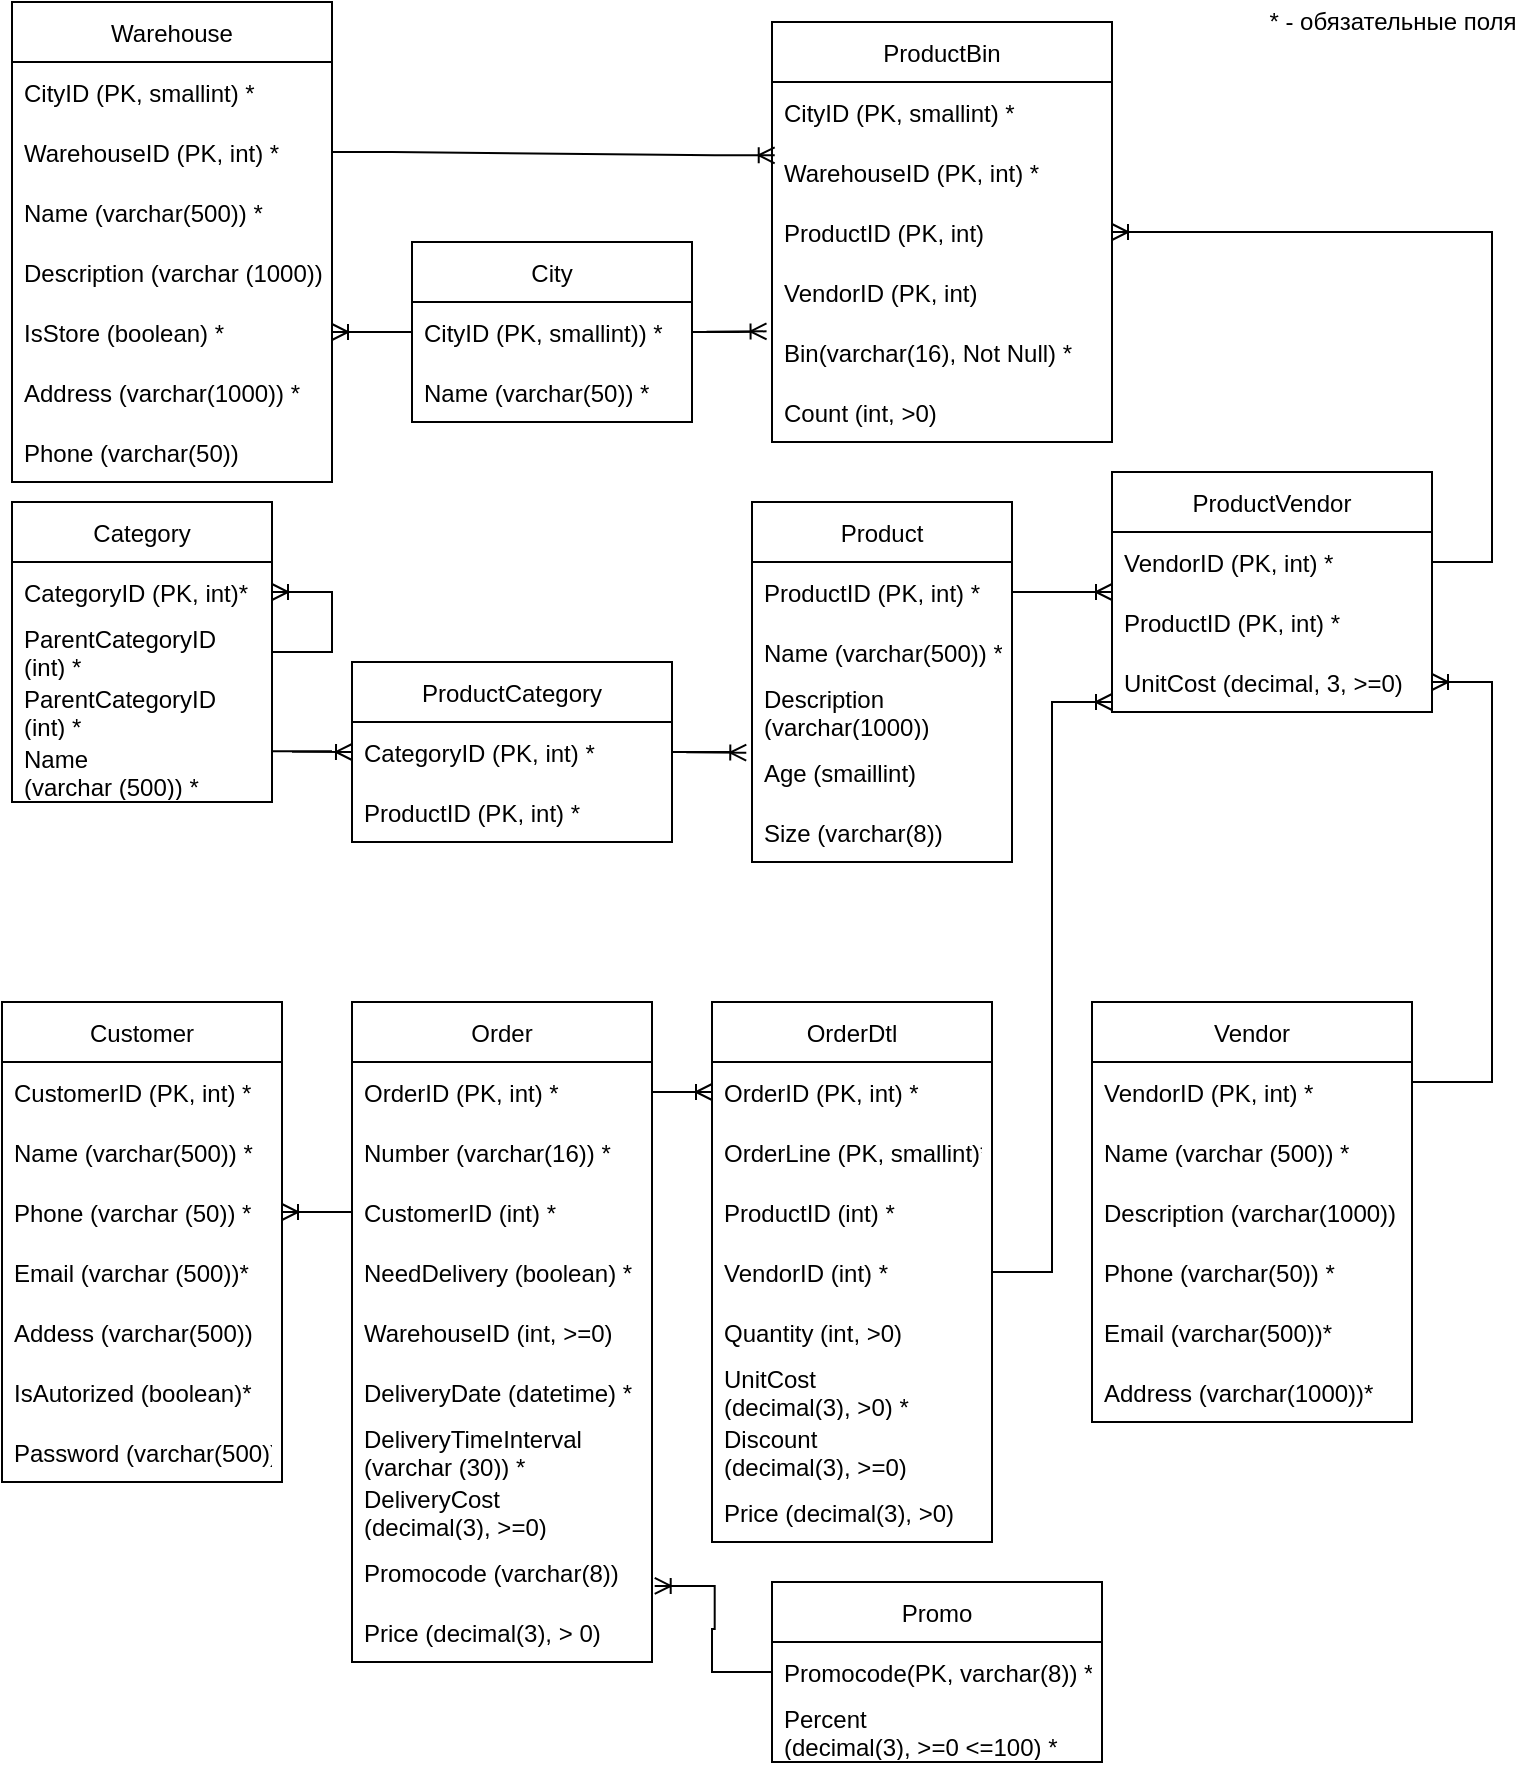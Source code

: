 <mxfile version="19.0.2" type="device" pages="5"><diagram id="zD5h01yBq8zB6gmUEmWG" name="Database Diagram"><mxGraphModel dx="742" dy="438" grid="1" gridSize="10" guides="1" tooltips="1" connect="1" arrows="1" fold="1" page="1" pageScale="1" pageWidth="827" pageHeight="1169" math="0" shadow="0"><root><mxCell id="0"/><mxCell id="1" parent="0"/><mxCell id="oDtH0C66B-PwGog6sPxJ-1" value="Customer" style="swimlane;fontStyle=0;childLayout=stackLayout;horizontal=1;startSize=30;horizontalStack=0;resizeParent=1;resizeParentMax=0;resizeLast=0;collapsible=1;marginBottom=0;" parent="1" vertex="1"><mxGeometry x="15" y="520" width="140" height="240" as="geometry"/></mxCell><mxCell id="oDtH0C66B-PwGog6sPxJ-2" value="CustomerID (PK, int) *" style="text;strokeColor=none;fillColor=none;align=left;verticalAlign=middle;spacingLeft=4;spacingRight=4;overflow=hidden;points=[[0,0.5],[1,0.5]];portConstraint=eastwest;rotatable=0;" parent="oDtH0C66B-PwGog6sPxJ-1" vertex="1"><mxGeometry y="30" width="140" height="30" as="geometry"/></mxCell><mxCell id="oDtH0C66B-PwGog6sPxJ-3" value="Name (varchar(500)) *" style="text;strokeColor=none;fillColor=none;align=left;verticalAlign=middle;spacingLeft=4;spacingRight=4;overflow=hidden;points=[[0,0.5],[1,0.5]];portConstraint=eastwest;rotatable=0;" parent="oDtH0C66B-PwGog6sPxJ-1" vertex="1"><mxGeometry y="60" width="140" height="30" as="geometry"/></mxCell><mxCell id="oDtH0C66B-PwGog6sPxJ-4" value="Phone (varchar (50)) *" style="text;strokeColor=none;fillColor=none;align=left;verticalAlign=middle;spacingLeft=4;spacingRight=4;overflow=hidden;points=[[0,0.5],[1,0.5]];portConstraint=eastwest;rotatable=0;" parent="oDtH0C66B-PwGog6sPxJ-1" vertex="1"><mxGeometry y="90" width="140" height="30" as="geometry"/></mxCell><mxCell id="oDtH0C66B-PwGog6sPxJ-47" value="Email (varchar (500))*" style="text;strokeColor=none;fillColor=none;align=left;verticalAlign=middle;spacingLeft=4;spacingRight=4;overflow=hidden;points=[[0,0.5],[1,0.5]];portConstraint=eastwest;rotatable=0;" parent="oDtH0C66B-PwGog6sPxJ-1" vertex="1"><mxGeometry y="120" width="140" height="30" as="geometry"/></mxCell><mxCell id="oDtH0C66B-PwGog6sPxJ-49" value="Addess (varchar(500))" style="text;strokeColor=none;fillColor=none;align=left;verticalAlign=middle;spacingLeft=4;spacingRight=4;overflow=hidden;points=[[0,0.5],[1,0.5]];portConstraint=eastwest;rotatable=0;" parent="oDtH0C66B-PwGog6sPxJ-1" vertex="1"><mxGeometry y="150" width="140" height="30" as="geometry"/></mxCell><mxCell id="oDtH0C66B-PwGog6sPxJ-102" value="IsAutorized (boolean)*" style="text;strokeColor=none;fillColor=none;align=left;verticalAlign=middle;spacingLeft=4;spacingRight=4;overflow=hidden;points=[[0,0.5],[1,0.5]];portConstraint=eastwest;rotatable=0;" parent="oDtH0C66B-PwGog6sPxJ-1" vertex="1"><mxGeometry y="180" width="140" height="30" as="geometry"/></mxCell><mxCell id="oDtH0C66B-PwGog6sPxJ-104" value="Password (varchar(500))" style="text;strokeColor=none;fillColor=none;align=left;verticalAlign=middle;spacingLeft=4;spacingRight=4;overflow=hidden;points=[[0,0.5],[1,0.5]];portConstraint=eastwest;rotatable=0;" parent="oDtH0C66B-PwGog6sPxJ-1" vertex="1"><mxGeometry y="210" width="140" height="30" as="geometry"/></mxCell><mxCell id="oDtH0C66B-PwGog6sPxJ-5" value="Vendor" style="swimlane;fontStyle=0;childLayout=stackLayout;horizontal=1;startSize=30;horizontalStack=0;resizeParent=1;resizeParentMax=0;resizeLast=0;collapsible=1;marginBottom=0;" parent="1" vertex="1"><mxGeometry x="560" y="520" width="160" height="210" as="geometry"/></mxCell><mxCell id="oDtH0C66B-PwGog6sPxJ-6" value="VendorID (PK, int) *" style="text;strokeColor=none;fillColor=none;align=left;verticalAlign=middle;spacingLeft=4;spacingRight=4;overflow=hidden;points=[[0,0.5],[1,0.5]];portConstraint=eastwest;rotatable=0;" parent="oDtH0C66B-PwGog6sPxJ-5" vertex="1"><mxGeometry y="30" width="160" height="30" as="geometry"/></mxCell><mxCell id="oDtH0C66B-PwGog6sPxJ-36" value="Name (varchar (500)) *" style="text;strokeColor=none;fillColor=none;align=left;verticalAlign=middle;spacingLeft=4;spacingRight=4;overflow=hidden;points=[[0,0.5],[1,0.5]];portConstraint=eastwest;rotatable=0;" parent="oDtH0C66B-PwGog6sPxJ-5" vertex="1"><mxGeometry y="60" width="160" height="30" as="geometry"/></mxCell><mxCell id="oDtH0C66B-PwGog6sPxJ-7" value="Description (varchar(1000))" style="text;strokeColor=none;fillColor=none;align=left;verticalAlign=middle;spacingLeft=4;spacingRight=4;overflow=hidden;points=[[0,0.5],[1,0.5]];portConstraint=eastwest;rotatable=0;" parent="oDtH0C66B-PwGog6sPxJ-5" vertex="1"><mxGeometry y="90" width="160" height="30" as="geometry"/></mxCell><mxCell id="oDtH0C66B-PwGog6sPxJ-8" value="Phone (varchar(50)) *" style="text;strokeColor=none;fillColor=none;align=left;verticalAlign=middle;spacingLeft=4;spacingRight=4;overflow=hidden;points=[[0,0.5],[1,0.5]];portConstraint=eastwest;rotatable=0;" parent="oDtH0C66B-PwGog6sPxJ-5" vertex="1"><mxGeometry y="120" width="160" height="30" as="geometry"/></mxCell><mxCell id="oDtH0C66B-PwGog6sPxJ-39" value="Email (varchar(500))*" style="text;strokeColor=none;fillColor=none;align=left;verticalAlign=middle;spacingLeft=4;spacingRight=4;overflow=hidden;points=[[0,0.5],[1,0.5]];portConstraint=eastwest;rotatable=0;" parent="oDtH0C66B-PwGog6sPxJ-5" vertex="1"><mxGeometry y="150" width="160" height="30" as="geometry"/></mxCell><mxCell id="oDtH0C66B-PwGog6sPxJ-46" value="Address (varchar(1000))*" style="text;strokeColor=none;fillColor=none;align=left;verticalAlign=middle;spacingLeft=4;spacingRight=4;overflow=hidden;points=[[0,0.5],[1,0.5]];portConstraint=eastwest;rotatable=0;" parent="oDtH0C66B-PwGog6sPxJ-5" vertex="1"><mxGeometry y="180" width="160" height="30" as="geometry"/></mxCell><mxCell id="oDtH0C66B-PwGog6sPxJ-9" value="Product" style="swimlane;fontStyle=0;childLayout=stackLayout;horizontal=1;startSize=30;horizontalStack=0;resizeParent=1;resizeParentMax=0;resizeLast=0;collapsible=1;marginBottom=0;" parent="1" vertex="1"><mxGeometry x="390" y="270" width="130" height="180" as="geometry"/></mxCell><mxCell id="oDtH0C66B-PwGog6sPxJ-10" value="ProductID (PK, int) *" style="text;strokeColor=none;fillColor=none;align=left;verticalAlign=middle;spacingLeft=4;spacingRight=4;overflow=hidden;points=[[0,0.5],[1,0.5]];portConstraint=eastwest;rotatable=0;" parent="oDtH0C66B-PwGog6sPxJ-9" vertex="1"><mxGeometry y="30" width="130" height="30" as="geometry"/></mxCell><mxCell id="oDtH0C66B-PwGog6sPxJ-11" value="Name (varchar(500)) *" style="text;strokeColor=none;fillColor=none;align=left;verticalAlign=middle;spacingLeft=4;spacingRight=4;overflow=hidden;points=[[0,0.5],[1,0.5]];portConstraint=eastwest;rotatable=0;" parent="oDtH0C66B-PwGog6sPxJ-9" vertex="1"><mxGeometry y="60" width="130" height="30" as="geometry"/></mxCell><mxCell id="oDtH0C66B-PwGog6sPxJ-99" value="Description &#10;(varchar(1000))" style="text;strokeColor=none;fillColor=none;align=left;verticalAlign=middle;spacingLeft=4;spacingRight=4;overflow=hidden;points=[[0,0.5],[1,0.5]];portConstraint=eastwest;rotatable=0;" parent="oDtH0C66B-PwGog6sPxJ-9" vertex="1"><mxGeometry y="90" width="130" height="30" as="geometry"/></mxCell><mxCell id="OFJpk8IldTl7pD1A4rLE-1" value="Age (smaillint)" style="text;strokeColor=none;fillColor=none;align=left;verticalAlign=middle;spacingLeft=4;spacingRight=4;overflow=hidden;points=[[0,0.5],[1,0.5]];portConstraint=eastwest;rotatable=0;" parent="oDtH0C66B-PwGog6sPxJ-9" vertex="1"><mxGeometry y="120" width="130" height="30" as="geometry"/></mxCell><mxCell id="OFJpk8IldTl7pD1A4rLE-2" value="Size (varchar(8))" style="text;strokeColor=none;fillColor=none;align=left;verticalAlign=middle;spacingLeft=4;spacingRight=4;overflow=hidden;points=[[0,0.5],[1,0.5]];portConstraint=eastwest;rotatable=0;" parent="oDtH0C66B-PwGog6sPxJ-9" vertex="1"><mxGeometry y="150" width="130" height="30" as="geometry"/></mxCell><mxCell id="oDtH0C66B-PwGog6sPxJ-17" value="Warehouse" style="swimlane;fontStyle=0;childLayout=stackLayout;horizontal=1;startSize=30;horizontalStack=0;resizeParent=1;resizeParentMax=0;resizeLast=0;collapsible=1;marginBottom=0;" parent="1" vertex="1"><mxGeometry x="20" y="20" width="160" height="240" as="geometry"/></mxCell><mxCell id="oDtH0C66B-PwGog6sPxJ-27" value="CityID (PK, smallint) *" style="text;strokeColor=none;fillColor=none;align=left;verticalAlign=middle;spacingLeft=4;spacingRight=4;overflow=hidden;points=[[0,0.5],[1,0.5]];portConstraint=eastwest;rotatable=0;" parent="oDtH0C66B-PwGog6sPxJ-17" vertex="1"><mxGeometry y="30" width="160" height="30" as="geometry"/></mxCell><mxCell id="oDtH0C66B-PwGog6sPxJ-18" value="WarehouseID (PK, int) *" style="text;strokeColor=none;fillColor=none;align=left;verticalAlign=middle;spacingLeft=4;spacingRight=4;overflow=hidden;points=[[0,0.5],[1,0.5]];portConstraint=eastwest;rotatable=0;" parent="oDtH0C66B-PwGog6sPxJ-17" vertex="1"><mxGeometry y="60" width="160" height="30" as="geometry"/></mxCell><mxCell id="oDtH0C66B-PwGog6sPxJ-20" value="Name (varchar(500)) *" style="text;strokeColor=none;fillColor=none;align=left;verticalAlign=middle;spacingLeft=4;spacingRight=4;overflow=hidden;points=[[0,0.5],[1,0.5]];portConstraint=eastwest;rotatable=0;" parent="oDtH0C66B-PwGog6sPxJ-17" vertex="1"><mxGeometry y="90" width="160" height="30" as="geometry"/></mxCell><mxCell id="oDtH0C66B-PwGog6sPxJ-19" value="Description (varchar (1000))" style="text;strokeColor=none;fillColor=none;align=left;verticalAlign=middle;spacingLeft=4;spacingRight=4;overflow=hidden;points=[[0,0.5],[1,0.5]];portConstraint=eastwest;rotatable=0;" parent="oDtH0C66B-PwGog6sPxJ-17" vertex="1"><mxGeometry y="120" width="160" height="30" as="geometry"/></mxCell><mxCell id="oDtH0C66B-PwGog6sPxJ-26" value="IsStore (boolean) *" style="text;strokeColor=none;fillColor=none;align=left;verticalAlign=middle;spacingLeft=4;spacingRight=4;overflow=hidden;points=[[0,0.5],[1,0.5]];portConstraint=eastwest;rotatable=0;" parent="oDtH0C66B-PwGog6sPxJ-17" vertex="1"><mxGeometry y="150" width="160" height="30" as="geometry"/></mxCell><mxCell id="oDtH0C66B-PwGog6sPxJ-38" value="Address (varchar(1000)) *" style="text;strokeColor=none;fillColor=none;align=left;verticalAlign=middle;spacingLeft=4;spacingRight=4;overflow=hidden;points=[[0,0.5],[1,0.5]];portConstraint=eastwest;rotatable=0;" parent="oDtH0C66B-PwGog6sPxJ-17" vertex="1"><mxGeometry y="180" width="160" height="30" as="geometry"/></mxCell><mxCell id="wMT093c3tUA0JYjfqlPa-17" value="Phone (varchar(50))" style="text;strokeColor=none;fillColor=none;align=left;verticalAlign=middle;spacingLeft=4;spacingRight=4;overflow=hidden;points=[[0,0.5],[1,0.5]];portConstraint=eastwest;rotatable=0;" parent="oDtH0C66B-PwGog6sPxJ-17" vertex="1"><mxGeometry y="210" width="160" height="30" as="geometry"/></mxCell><mxCell id="oDtH0C66B-PwGog6sPxJ-28" value="ProductBin" style="swimlane;fontStyle=0;childLayout=stackLayout;horizontal=1;startSize=30;horizontalStack=0;resizeParent=1;resizeParentMax=0;resizeLast=0;collapsible=1;marginBottom=0;" parent="1" vertex="1"><mxGeometry x="400" y="30" width="170" height="210" as="geometry"/></mxCell><mxCell id="oDtH0C66B-PwGog6sPxJ-31" value="CityID (PK, smallint) *" style="text;strokeColor=none;fillColor=none;align=left;verticalAlign=middle;spacingLeft=4;spacingRight=4;overflow=hidden;points=[[0,0.5],[1,0.5]];portConstraint=eastwest;rotatable=0;" parent="oDtH0C66B-PwGog6sPxJ-28" vertex="1"><mxGeometry y="30" width="170" height="30" as="geometry"/></mxCell><mxCell id="oDtH0C66B-PwGog6sPxJ-29" value="WarehouseID (PK, int) *" style="text;strokeColor=none;fillColor=none;align=left;verticalAlign=middle;spacingLeft=4;spacingRight=4;overflow=hidden;points=[[0,0.5],[1,0.5]];portConstraint=eastwest;rotatable=0;" parent="oDtH0C66B-PwGog6sPxJ-28" vertex="1"><mxGeometry y="60" width="170" height="30" as="geometry"/></mxCell><mxCell id="oDtH0C66B-PwGog6sPxJ-115" value="ProductID (PK, int)" style="text;strokeColor=none;fillColor=none;align=left;verticalAlign=middle;spacingLeft=4;spacingRight=4;overflow=hidden;points=[[0,0.5],[1,0.5]];portConstraint=eastwest;rotatable=0;" parent="oDtH0C66B-PwGog6sPxJ-28" vertex="1"><mxGeometry y="90" width="170" height="30" as="geometry"/></mxCell><mxCell id="rDFWnqqUgLSk3TsB4mMr-1" value="VendorID (PK, int)" style="text;strokeColor=none;fillColor=none;align=left;verticalAlign=middle;spacingLeft=4;spacingRight=4;overflow=hidden;points=[[0,0.5],[1,0.5]];portConstraint=eastwest;rotatable=0;" parent="oDtH0C66B-PwGog6sPxJ-28" vertex="1"><mxGeometry y="120" width="170" height="30" as="geometry"/></mxCell><mxCell id="oDtH0C66B-PwGog6sPxJ-30" value="Bin(varchar(16), Not Null) *" style="text;strokeColor=none;fillColor=none;align=left;verticalAlign=middle;spacingLeft=4;spacingRight=4;overflow=hidden;points=[[0,0.5],[1,0.5]];portConstraint=eastwest;rotatable=0;" parent="oDtH0C66B-PwGog6sPxJ-28" vertex="1"><mxGeometry y="150" width="170" height="30" as="geometry"/></mxCell><mxCell id="oDtH0C66B-PwGog6sPxJ-32" value="Count (int, &gt;0)" style="text;strokeColor=none;fillColor=none;align=left;verticalAlign=middle;spacingLeft=4;spacingRight=4;overflow=hidden;points=[[0,0.5],[1,0.5]];portConstraint=eastwest;rotatable=0;" parent="oDtH0C66B-PwGog6sPxJ-28" vertex="1"><mxGeometry y="180" width="170" height="30" as="geometry"/></mxCell><mxCell id="oDtH0C66B-PwGog6sPxJ-40" value="Order" style="swimlane;fontStyle=0;childLayout=stackLayout;horizontal=1;startSize=30;horizontalStack=0;resizeParent=1;resizeParentMax=0;resizeLast=0;collapsible=1;marginBottom=0;" parent="1" vertex="1"><mxGeometry x="190" y="520" width="150" height="330" as="geometry"/></mxCell><mxCell id="oDtH0C66B-PwGog6sPxJ-41" value="OrderID (PK, int) *" style="text;strokeColor=none;fillColor=none;align=left;verticalAlign=middle;spacingLeft=4;spacingRight=4;overflow=hidden;points=[[0,0.5],[1,0.5]];portConstraint=eastwest;rotatable=0;" parent="oDtH0C66B-PwGog6sPxJ-40" vertex="1"><mxGeometry y="30" width="150" height="30" as="geometry"/></mxCell><mxCell id="fTPRsgHuSMfWV8hQALlt-1" value="Number (varchar(16)) *" style="text;strokeColor=none;fillColor=none;align=left;verticalAlign=middle;spacingLeft=4;spacingRight=4;overflow=hidden;points=[[0,0.5],[1,0.5]];portConstraint=eastwest;rotatable=0;" parent="oDtH0C66B-PwGog6sPxJ-40" vertex="1"><mxGeometry y="60" width="150" height="30" as="geometry"/></mxCell><mxCell id="oDtH0C66B-PwGog6sPxJ-61" value="CustomerID (int) *" style="text;strokeColor=none;fillColor=none;align=left;verticalAlign=middle;spacingLeft=4;spacingRight=4;overflow=hidden;points=[[0,0.5],[1,0.5]];portConstraint=eastwest;rotatable=0;" parent="oDtH0C66B-PwGog6sPxJ-40" vertex="1"><mxGeometry y="90" width="150" height="30" as="geometry"/></mxCell><mxCell id="oDtH0C66B-PwGog6sPxJ-52" value="NeedDelivery (boolean) *" style="text;strokeColor=none;fillColor=none;align=left;verticalAlign=middle;spacingLeft=4;spacingRight=4;overflow=hidden;points=[[0,0.5],[1,0.5]];portConstraint=eastwest;rotatable=0;" parent="oDtH0C66B-PwGog6sPxJ-40" vertex="1"><mxGeometry y="120" width="150" height="30" as="geometry"/></mxCell><mxCell id="oDtH0C66B-PwGog6sPxJ-62" value="WarehouseID (int, &gt;=0) " style="text;strokeColor=none;fillColor=none;align=left;verticalAlign=middle;spacingLeft=4;spacingRight=4;overflow=hidden;points=[[0,0.5],[1,0.5]];portConstraint=eastwest;rotatable=0;" parent="oDtH0C66B-PwGog6sPxJ-40" vertex="1"><mxGeometry y="150" width="150" height="30" as="geometry"/></mxCell><mxCell id="oDtH0C66B-PwGog6sPxJ-120" value="DeliveryDate (datetime) *" style="text;strokeColor=none;fillColor=none;align=left;verticalAlign=middle;spacingLeft=4;spacingRight=4;overflow=hidden;points=[[0,0.5],[1,0.5]];portConstraint=eastwest;rotatable=0;" parent="oDtH0C66B-PwGog6sPxJ-40" vertex="1"><mxGeometry y="180" width="150" height="30" as="geometry"/></mxCell><mxCell id="oDtH0C66B-PwGog6sPxJ-121" value="DeliveryTimeInterval&#10;(varchar (30)) *" style="text;strokeColor=none;fillColor=none;align=left;verticalAlign=middle;spacingLeft=4;spacingRight=4;overflow=hidden;points=[[0,0.5],[1,0.5]];portConstraint=eastwest;rotatable=0;" parent="oDtH0C66B-PwGog6sPxJ-40" vertex="1"><mxGeometry y="210" width="150" height="30" as="geometry"/></mxCell><mxCell id="oDtH0C66B-PwGog6sPxJ-79" value="DeliveryCost &#10;(decimal(3), &gt;=0)" style="text;strokeColor=none;fillColor=none;align=left;verticalAlign=middle;spacingLeft=4;spacingRight=4;overflow=hidden;points=[[0,0.5],[1,0.5]];portConstraint=eastwest;rotatable=0;" parent="oDtH0C66B-PwGog6sPxJ-40" vertex="1"><mxGeometry y="240" width="150" height="30" as="geometry"/></mxCell><mxCell id="oDtH0C66B-PwGog6sPxJ-122" value="Promocode (varchar(8))" style="text;strokeColor=none;fillColor=none;align=left;verticalAlign=middle;spacingLeft=4;spacingRight=4;overflow=hidden;points=[[0,0.5],[1,0.5]];portConstraint=eastwest;rotatable=0;" parent="oDtH0C66B-PwGog6sPxJ-40" vertex="1"><mxGeometry y="270" width="150" height="30" as="geometry"/></mxCell><mxCell id="oDtH0C66B-PwGog6sPxJ-44" value="Price (decimal(3), &gt; 0)" style="text;strokeColor=none;fillColor=none;align=left;verticalAlign=middle;spacingLeft=4;spacingRight=4;overflow=hidden;points=[[0,0.5],[1,0.5]];portConstraint=eastwest;rotatable=0;" parent="oDtH0C66B-PwGog6sPxJ-40" vertex="1"><mxGeometry y="300" width="150" height="30" as="geometry"/></mxCell><mxCell id="oDtH0C66B-PwGog6sPxJ-53" value="OrderDtl" style="swimlane;fontStyle=0;childLayout=stackLayout;horizontal=1;startSize=30;horizontalStack=0;resizeParent=1;resizeParentMax=0;resizeLast=0;collapsible=1;marginBottom=0;" parent="1" vertex="1"><mxGeometry x="370" y="520" width="140" height="270" as="geometry"/></mxCell><mxCell id="oDtH0C66B-PwGog6sPxJ-54" value="OrderID (PK, int) *" style="text;strokeColor=none;fillColor=none;align=left;verticalAlign=middle;spacingLeft=4;spacingRight=4;overflow=hidden;points=[[0,0.5],[1,0.5]];portConstraint=eastwest;rotatable=0;" parent="oDtH0C66B-PwGog6sPxJ-53" vertex="1"><mxGeometry y="30" width="140" height="30" as="geometry"/></mxCell><mxCell id="wMT093c3tUA0JYjfqlPa-18" value="OrderLine (PK, smallint)*" style="text;strokeColor=none;fillColor=none;align=left;verticalAlign=middle;spacingLeft=4;spacingRight=4;overflow=hidden;points=[[0,0.5],[1,0.5]];portConstraint=eastwest;rotatable=0;" parent="oDtH0C66B-PwGog6sPxJ-53" vertex="1"><mxGeometry y="60" width="140" height="30" as="geometry"/></mxCell><mxCell id="oDtH0C66B-PwGog6sPxJ-55" value="ProductID (int) * " style="text;strokeColor=none;fillColor=none;align=left;verticalAlign=middle;spacingLeft=4;spacingRight=4;overflow=hidden;points=[[0,0.5],[1,0.5]];portConstraint=eastwest;rotatable=0;" parent="oDtH0C66B-PwGog6sPxJ-53" vertex="1"><mxGeometry y="90" width="140" height="30" as="geometry"/></mxCell><mxCell id="oDtH0C66B-PwGog6sPxJ-114" value="VendorID (int) *" style="text;strokeColor=none;fillColor=none;align=left;verticalAlign=middle;spacingLeft=4;spacingRight=4;overflow=hidden;points=[[0,0.5],[1,0.5]];portConstraint=eastwest;rotatable=0;" parent="oDtH0C66B-PwGog6sPxJ-53" vertex="1"><mxGeometry y="120" width="140" height="30" as="geometry"/></mxCell><mxCell id="oDtH0C66B-PwGog6sPxJ-56" value="Quantity (int, &gt;0)" style="text;strokeColor=none;fillColor=none;align=left;verticalAlign=middle;spacingLeft=4;spacingRight=4;overflow=hidden;points=[[0,0.5],[1,0.5]];portConstraint=eastwest;rotatable=0;" parent="oDtH0C66B-PwGog6sPxJ-53" vertex="1"><mxGeometry y="150" width="140" height="30" as="geometry"/></mxCell><mxCell id="oDtH0C66B-PwGog6sPxJ-57" value="UnitCost &#10;(decimal(3), &gt;0) *" style="text;strokeColor=none;fillColor=none;align=left;verticalAlign=middle;spacingLeft=4;spacingRight=4;overflow=hidden;points=[[0,0.5],[1,0.5]];portConstraint=eastwest;rotatable=0;" parent="oDtH0C66B-PwGog6sPxJ-53" vertex="1"><mxGeometry y="180" width="140" height="30" as="geometry"/></mxCell><mxCell id="oDtH0C66B-PwGog6sPxJ-58" value="Discount &#10;(decimal(3), &gt;=0)" style="text;strokeColor=none;fillColor=none;align=left;verticalAlign=middle;spacingLeft=4;spacingRight=4;overflow=hidden;points=[[0,0.5],[1,0.5]];portConstraint=eastwest;rotatable=0;" parent="oDtH0C66B-PwGog6sPxJ-53" vertex="1"><mxGeometry y="210" width="140" height="30" as="geometry"/></mxCell><mxCell id="oDtH0C66B-PwGog6sPxJ-78" value="Price (decimal(3), &gt;0)" style="text;strokeColor=none;fillColor=none;align=left;verticalAlign=middle;spacingLeft=4;spacingRight=4;overflow=hidden;points=[[0,0.5],[1,0.5]];portConstraint=eastwest;rotatable=0;" parent="oDtH0C66B-PwGog6sPxJ-53" vertex="1"><mxGeometry y="240" width="140" height="30" as="geometry"/></mxCell><mxCell id="oDtH0C66B-PwGog6sPxJ-63" value="Category" style="swimlane;fontStyle=0;childLayout=stackLayout;horizontal=1;startSize=30;horizontalStack=0;resizeParent=1;resizeParentMax=0;resizeLast=0;collapsible=1;marginBottom=0;" parent="1" vertex="1"><mxGeometry x="20" y="270" width="130" height="150" as="geometry"/></mxCell><mxCell id="oDtH0C66B-PwGog6sPxJ-64" value="CategoryID (PK, int)*" style="text;strokeColor=none;fillColor=none;align=left;verticalAlign=middle;spacingLeft=4;spacingRight=4;overflow=hidden;points=[[0,0.5],[1,0.5]];portConstraint=eastwest;rotatable=0;" parent="oDtH0C66B-PwGog6sPxJ-63" vertex="1"><mxGeometry y="30" width="130" height="30" as="geometry"/></mxCell><mxCell id="jJq292fnNghf2NPrQBVg-9" value="ParentCategoryID&#10;(int) *" style="text;strokeColor=none;fillColor=none;align=left;verticalAlign=middle;spacingLeft=4;spacingRight=4;overflow=hidden;points=[[0,0.5],[1,0.5]];portConstraint=eastwest;rotatable=0;" vertex="1" parent="oDtH0C66B-PwGog6sPxJ-63"><mxGeometry y="60" width="130" height="30" as="geometry"/></mxCell><mxCell id="oDtH0C66B-PwGog6sPxJ-71" value="ParentCategoryID&#10;(int) *" style="text;strokeColor=none;fillColor=none;align=left;verticalAlign=middle;spacingLeft=4;spacingRight=4;overflow=hidden;points=[[0,0.5],[1,0.5]];portConstraint=eastwest;rotatable=0;" parent="oDtH0C66B-PwGog6sPxJ-63" vertex="1"><mxGeometry y="90" width="130" height="30" as="geometry"/></mxCell><mxCell id="oDtH0C66B-PwGog6sPxJ-65" value="Name &#10;(varchar (500)) *" style="text;strokeColor=none;fillColor=none;align=left;verticalAlign=middle;spacingLeft=4;spacingRight=4;overflow=hidden;points=[[0,0.5],[1,0.5]];portConstraint=eastwest;rotatable=0;" parent="oDtH0C66B-PwGog6sPxJ-63" vertex="1"><mxGeometry y="120" width="130" height="30" as="geometry"/></mxCell><mxCell id="jJq292fnNghf2NPrQBVg-20" value="" style="edgeStyle=entityRelationEdgeStyle;fontSize=12;html=1;endArrow=ERoneToMany;rounded=0;entryX=1;entryY=0.5;entryDx=0;entryDy=0;" edge="1" parent="oDtH0C66B-PwGog6sPxJ-63" source="jJq292fnNghf2NPrQBVg-9" target="oDtH0C66B-PwGog6sPxJ-64"><mxGeometry width="100" height="100" relative="1" as="geometry"><mxPoint x="70" y="20" as="sourcePoint"/><mxPoint x="170" y="-80" as="targetPoint"/></mxGeometry></mxCell><mxCell id="oDtH0C66B-PwGog6sPxJ-72" value="ProductCategory" style="swimlane;fontStyle=0;childLayout=stackLayout;horizontal=1;startSize=30;horizontalStack=0;resizeParent=1;resizeParentMax=0;resizeLast=0;collapsible=1;marginBottom=0;" parent="1" vertex="1"><mxGeometry x="190" y="350" width="160" height="90" as="geometry"/></mxCell><mxCell id="oDtH0C66B-PwGog6sPxJ-73" value="CategoryID (PK, int) *" style="text;strokeColor=none;fillColor=none;align=left;verticalAlign=middle;spacingLeft=4;spacingRight=4;overflow=hidden;points=[[0,0.5],[1,0.5]];portConstraint=eastwest;rotatable=0;" parent="oDtH0C66B-PwGog6sPxJ-72" vertex="1"><mxGeometry y="30" width="160" height="30" as="geometry"/></mxCell><mxCell id="oDtH0C66B-PwGog6sPxJ-74" value="ProductID (PK, int) *" style="text;strokeColor=none;fillColor=none;align=left;verticalAlign=middle;spacingLeft=4;spacingRight=4;overflow=hidden;points=[[0,0.5],[1,0.5]];portConstraint=eastwest;rotatable=0;" parent="oDtH0C66B-PwGog6sPxJ-72" vertex="1"><mxGeometry y="60" width="160" height="30" as="geometry"/></mxCell><mxCell id="oDtH0C66B-PwGog6sPxJ-105" value="ProductVendor" style="swimlane;fontStyle=0;childLayout=stackLayout;horizontal=1;startSize=30;horizontalStack=0;resizeParent=1;resizeParentMax=0;resizeLast=0;collapsible=1;marginBottom=0;" parent="1" vertex="1"><mxGeometry x="570" y="255" width="160" height="120" as="geometry"/></mxCell><mxCell id="oDtH0C66B-PwGog6sPxJ-106" value="VendorID (PK, int) *" style="text;strokeColor=none;fillColor=none;align=left;verticalAlign=middle;spacingLeft=4;spacingRight=4;overflow=hidden;points=[[0,0.5],[1,0.5]];portConstraint=eastwest;rotatable=0;" parent="oDtH0C66B-PwGog6sPxJ-105" vertex="1"><mxGeometry y="30" width="160" height="30" as="geometry"/></mxCell><mxCell id="oDtH0C66B-PwGog6sPxJ-107" value="ProductID (PK, int) *" style="text;strokeColor=none;fillColor=none;align=left;verticalAlign=middle;spacingLeft=4;spacingRight=4;overflow=hidden;points=[[0,0.5],[1,0.5]];portConstraint=eastwest;rotatable=0;" parent="oDtH0C66B-PwGog6sPxJ-105" vertex="1"><mxGeometry y="60" width="160" height="30" as="geometry"/></mxCell><mxCell id="oDtH0C66B-PwGog6sPxJ-108" value="UnitCost (decimal, 3, &gt;=0)" style="text;strokeColor=none;fillColor=none;align=left;verticalAlign=middle;spacingLeft=4;spacingRight=4;overflow=hidden;points=[[0,0.5],[1,0.5]];portConstraint=eastwest;rotatable=0;" parent="oDtH0C66B-PwGog6sPxJ-105" vertex="1"><mxGeometry y="90" width="160" height="30" as="geometry"/></mxCell><mxCell id="wMT093c3tUA0JYjfqlPa-3" value="City" style="swimlane;fontStyle=0;childLayout=stackLayout;horizontal=1;startSize=30;horizontalStack=0;resizeParent=1;resizeParentMax=0;resizeLast=0;collapsible=1;marginBottom=0;" parent="1" vertex="1"><mxGeometry x="220" y="140" width="140" height="90" as="geometry"/></mxCell><mxCell id="wMT093c3tUA0JYjfqlPa-11" value="CityID (PK, smallint)) *" style="text;strokeColor=none;fillColor=none;align=left;verticalAlign=middle;spacingLeft=4;spacingRight=4;overflow=hidden;points=[[0,0.5],[1,0.5]];portConstraint=eastwest;rotatable=0;" parent="wMT093c3tUA0JYjfqlPa-3" vertex="1"><mxGeometry y="30" width="140" height="30" as="geometry"/></mxCell><mxCell id="wMT093c3tUA0JYjfqlPa-6" value="Name (varchar(50)) *" style="text;strokeColor=none;fillColor=none;align=left;verticalAlign=middle;spacingLeft=4;spacingRight=4;overflow=hidden;points=[[0,0.5],[1,0.5]];portConstraint=eastwest;rotatable=0;" parent="wMT093c3tUA0JYjfqlPa-3" vertex="1"><mxGeometry y="60" width="140" height="30" as="geometry"/></mxCell><mxCell id="567cPxH4TCCQFYKA-HsK-1" value="* - обязательные поля" style="text;html=1;align=center;verticalAlign=middle;resizable=0;points=[];autosize=1;strokeColor=none;fillColor=none;" parent="1" vertex="1"><mxGeometry x="640" y="20" width="140" height="20" as="geometry"/></mxCell><mxCell id="6-Q9LJO-YBe_5ySyPdLJ-1" value="Promo" style="swimlane;fontStyle=0;childLayout=stackLayout;horizontal=1;startSize=30;horizontalStack=0;resizeParent=1;resizeParentMax=0;resizeLast=0;collapsible=1;marginBottom=0;" parent="1" vertex="1"><mxGeometry x="400" y="810" width="165" height="90" as="geometry"/></mxCell><mxCell id="6-Q9LJO-YBe_5ySyPdLJ-2" value="Promocode(PK, varchar(8)) *" style="text;strokeColor=none;fillColor=none;align=left;verticalAlign=middle;spacingLeft=4;spacingRight=4;overflow=hidden;points=[[0,0.5],[1,0.5]];portConstraint=eastwest;rotatable=0;" parent="6-Q9LJO-YBe_5ySyPdLJ-1" vertex="1"><mxGeometry y="30" width="165" height="30" as="geometry"/></mxCell><mxCell id="6-Q9LJO-YBe_5ySyPdLJ-8" value="Percent&#10;(decimal(3), &gt;=0 &lt;=100) *" style="text;strokeColor=none;fillColor=none;align=left;verticalAlign=middle;spacingLeft=4;spacingRight=4;overflow=hidden;points=[[0,0.5],[1,0.5]];portConstraint=eastwest;rotatable=0;" parent="6-Q9LJO-YBe_5ySyPdLJ-1" vertex="1"><mxGeometry y="60" width="165" height="30" as="geometry"/></mxCell><mxCell id="jJq292fnNghf2NPrQBVg-15" value="" style="edgeStyle=entityRelationEdgeStyle;fontSize=12;html=1;endArrow=ERoneToMany;rounded=0;exitX=1;exitY=0.156;exitDx=0;exitDy=0;exitPerimeter=0;entryX=0;entryY=0.5;entryDx=0;entryDy=0;" edge="1" parent="1" source="oDtH0C66B-PwGog6sPxJ-65" target="oDtH0C66B-PwGog6sPxJ-73"><mxGeometry width="100" height="100" relative="1" as="geometry"><mxPoint x="160" y="393" as="sourcePoint"/><mxPoint x="190" y="290" as="targetPoint"/></mxGeometry></mxCell><mxCell id="jJq292fnNghf2NPrQBVg-17" value="" style="edgeStyle=entityRelationEdgeStyle;fontSize=12;html=1;endArrow=ERoneToMany;rounded=0;exitX=0;exitY=0.5;exitDx=0;exitDy=0;entryX=1;entryY=0.5;entryDx=0;entryDy=0;" edge="1" parent="1" source="wMT093c3tUA0JYjfqlPa-11" target="oDtH0C66B-PwGog6sPxJ-26"><mxGeometry width="100" height="100" relative="1" as="geometry"><mxPoint x="90" y="190" as="sourcePoint"/><mxPoint x="190" y="90" as="targetPoint"/></mxGeometry></mxCell><mxCell id="jJq292fnNghf2NPrQBVg-19" value="" style="edgeStyle=entityRelationEdgeStyle;fontSize=12;html=1;endArrow=ERoneToMany;rounded=0;exitX=1;exitY=0.5;exitDx=0;exitDy=0;entryX=-0.022;entryY=0.178;entryDx=0;entryDy=0;entryPerimeter=0;" edge="1" parent="1" source="oDtH0C66B-PwGog6sPxJ-73" target="OFJpk8IldTl7pD1A4rLE-1"><mxGeometry width="100" height="100" relative="1" as="geometry"><mxPoint x="90" y="290" as="sourcePoint"/><mxPoint x="190" y="190" as="targetPoint"/></mxGeometry></mxCell><mxCell id="jJq292fnNghf2NPrQBVg-21" value="" style="edgeStyle=entityRelationEdgeStyle;fontSize=12;html=1;endArrow=ERoneToMany;rounded=0;exitX=1;exitY=0.5;exitDx=0;exitDy=0;" edge="1" parent="1" source="oDtH0C66B-PwGog6sPxJ-10"><mxGeometry width="100" height="100" relative="1" as="geometry"><mxPoint x="400" y="390" as="sourcePoint"/><mxPoint x="570" y="315" as="targetPoint"/></mxGeometry></mxCell><mxCell id="jJq292fnNghf2NPrQBVg-22" value="" style="edgeStyle=entityRelationEdgeStyle;fontSize=12;html=1;endArrow=ERoneToMany;rounded=0;entryX=1;entryY=0.5;entryDx=0;entryDy=0;" edge="1" parent="1" target="oDtH0C66B-PwGog6sPxJ-115"><mxGeometry width="100" height="100" relative="1" as="geometry"><mxPoint x="730" y="300" as="sourcePoint"/><mxPoint x="500" y="290" as="targetPoint"/></mxGeometry></mxCell><mxCell id="jJq292fnNghf2NPrQBVg-25" value="" style="edgeStyle=entityRelationEdgeStyle;fontSize=12;html=1;endArrow=ERoneToMany;rounded=0;exitX=1;exitY=0.5;exitDx=0;exitDy=0;entryX=-0.016;entryY=0.156;entryDx=0;entryDy=0;entryPerimeter=0;" edge="1" parent="1" source="wMT093c3tUA0JYjfqlPa-11" target="oDtH0C66B-PwGog6sPxJ-30"><mxGeometry width="100" height="100" relative="1" as="geometry"><mxPoint x="370" y="190" as="sourcePoint"/><mxPoint x="500" y="90" as="targetPoint"/></mxGeometry></mxCell><mxCell id="jJq292fnNghf2NPrQBVg-26" value="" style="edgeStyle=entityRelationEdgeStyle;fontSize=12;html=1;endArrow=ERoneToMany;rounded=0;exitX=1;exitY=0.5;exitDx=0;exitDy=0;entryX=0.008;entryY=0.222;entryDx=0;entryDy=0;entryPerimeter=0;" edge="1" parent="1" source="oDtH0C66B-PwGog6sPxJ-18" target="oDtH0C66B-PwGog6sPxJ-29"><mxGeometry width="100" height="100" relative="1" as="geometry"><mxPoint x="400" y="190" as="sourcePoint"/><mxPoint x="500" y="90" as="targetPoint"/></mxGeometry></mxCell><mxCell id="jJq292fnNghf2NPrQBVg-27" value="" style="edgeStyle=entityRelationEdgeStyle;fontSize=12;html=1;endArrow=ERoneToMany;rounded=0;" edge="1" parent="1" target="oDtH0C66B-PwGog6sPxJ-108"><mxGeometry width="100" height="100" relative="1" as="geometry"><mxPoint x="720" y="560" as="sourcePoint"/><mxPoint x="540" y="390" as="targetPoint"/></mxGeometry></mxCell><mxCell id="jJq292fnNghf2NPrQBVg-28" value="" style="edgeStyle=entityRelationEdgeStyle;fontSize=12;html=1;endArrow=ERoneToMany;rounded=0;exitX=1;exitY=0.5;exitDx=0;exitDy=0;" edge="1" parent="1" source="oDtH0C66B-PwGog6sPxJ-114"><mxGeometry width="100" height="100" relative="1" as="geometry"><mxPoint x="440" y="490" as="sourcePoint"/><mxPoint x="570" y="370" as="targetPoint"/></mxGeometry></mxCell><mxCell id="jJq292fnNghf2NPrQBVg-29" value="" style="edgeStyle=entityRelationEdgeStyle;fontSize=12;html=1;endArrow=ERoneToMany;rounded=0;exitX=1;exitY=0.5;exitDx=0;exitDy=0;" edge="1" parent="1" source="oDtH0C66B-PwGog6sPxJ-41"><mxGeometry width="100" height="100" relative="1" as="geometry"><mxPoint x="440" y="680" as="sourcePoint"/><mxPoint x="370" y="565" as="targetPoint"/></mxGeometry></mxCell><mxCell id="jJq292fnNghf2NPrQBVg-30" value="" style="edgeStyle=entityRelationEdgeStyle;fontSize=12;html=1;endArrow=ERoneToMany;rounded=0;exitX=0;exitY=0.5;exitDx=0;exitDy=0;entryX=1.009;entryY=0.733;entryDx=0;entryDy=0;entryPerimeter=0;" edge="1" parent="1" source="6-Q9LJO-YBe_5ySyPdLJ-2" target="oDtH0C66B-PwGog6sPxJ-122"><mxGeometry width="100" height="100" relative="1" as="geometry"><mxPoint x="440" y="780" as="sourcePoint"/><mxPoint x="540" y="680" as="targetPoint"/></mxGeometry></mxCell><mxCell id="jJq292fnNghf2NPrQBVg-32" value="" style="edgeStyle=entityRelationEdgeStyle;fontSize=12;html=1;endArrow=ERoneToMany;rounded=0;exitX=0;exitY=0.5;exitDx=0;exitDy=0;entryX=1;entryY=0.5;entryDx=0;entryDy=0;" edge="1" parent="1" source="oDtH0C66B-PwGog6sPxJ-61" target="oDtH0C66B-PwGog6sPxJ-4"><mxGeometry width="100" height="100" relative="1" as="geometry"><mxPoint x="230" y="680" as="sourcePoint"/><mxPoint x="330" y="580" as="targetPoint"/></mxGeometry></mxCell></root></mxGraphModel></diagram><diagram id="Bcgxaw2nt9DV1MX6J5qW" name="Анализ запросов"><mxGraphModel dx="742" dy="438" grid="1" gridSize="10" guides="1" tooltips="1" connect="1" arrows="1" fold="1" page="1" pageScale="1" pageWidth="827" pageHeight="1169" math="0" shadow="0"><root><mxCell id="0"/><mxCell id="1" parent="0"/><mxCell id="cAi48Dz6BWIuxTXelRtw-1" value="&lt;h1&gt;Основные запросы&lt;/h1&gt;&lt;p&gt;&lt;span style=&quot;background-color: initial;&quot;&gt;найти товар по фильтрам категория, возраст, размер&amp;nbsp;&lt;br&gt;&lt;/span&gt;&lt;span style=&quot;background-color: initial;&quot;&gt;select p.ProductID, p.ProductName from Product as p inner join ProductCategory as pc on p.ProductID = pc.ProductID and pc.CаtegoryID = @ categoryID where p.Age = @age and p.Size = @size&amp;nbsp;&lt;/span&gt;&lt;/p&gt;&lt;p&gt;&lt;span style=&quot;background-color: initial;&quot;&gt;найти наличие товара в магазине или на складе с учетом города доставки и поставщика&lt;br&gt;&lt;/span&gt;&lt;span style=&quot;background-color: initial;&quot;&gt;select p.Name as Product, v.Name as Vendor, pb.Count from&amp;nbsp;&lt;br&gt;&lt;/span&gt;&lt;span style=&quot;background-color: initial;&quot;&gt;( ProductBin&lt;/span&gt;&lt;span style=&quot;background-color: initial;&quot;&gt;&amp;nbsp;as pb inner join Product as p&lt;br&gt;&lt;/span&gt;&lt;span style=&quot;background-color: initial;&quot;&gt;on pb.City = @cityID and pb.ProductID = p.ProductID and&amp;nbsp; pb.VendorID = @vendorID and&amp;nbsp; p.Name = @productname)&lt;br&gt;&lt;/span&gt;&lt;span style=&quot;background-color: initial;&quot;&gt;inner join&amp;nbsp;&lt;/span&gt;&lt;span style=&quot;background-color: initial;&quot;&gt;Vendor as v on v.VendorID = pb.VendorID&lt;/span&gt;&lt;/p&gt;&lt;p&gt;&lt;span style=&quot;background-color: initial;&quot;&gt;найти адреса магазинов в городе по имени&amp;nbsp;&lt;br&gt;&lt;/span&gt;select w.Name, w.Address from Warehouse as w where w.CityID = @city and w.Name = @warehousename&lt;/p&gt;&lt;p&gt;&lt;span style=&quot;background-color: initial;&quot;&gt;найти адреса магазинов в конкретном городе в которых есть продукт&amp;nbsp;&lt;br&gt;&lt;/span&gt;&lt;span style=&quot;background-color: initial;&quot;&gt;select w.Name as store , w.Address from ((Product as p inner join ProductBin as pb&lt;br&gt;&lt;/span&gt;&lt;span style=&quot;background-color: initial;&quot;&gt;on p.Name = @name and pb.CityID = @cityID and pb.ProductID = p.ProductID) inner join&amp;nbsp;Warehouse as w on&amp;nbsp;&lt;br&gt;&lt;/span&gt;&lt;span style=&quot;background-color: initial;&quot;&gt;pb.CityID = w.CityID and&amp;nbsp; pb.WarehouseID = pb.CityID) where w.IsStore = 1&amp;nbsp;&lt;/span&gt;&lt;/p&gt;&lt;p&gt;&lt;span style=&quot;background-color: initial;&quot;&gt;найти ячейки c товаром на складе&lt;br&gt;&lt;/span&gt;select pb.Bin from ProductBin as pb where pb.CityId = @cityID and pb.WarehouseID = @warehouseID and pb.ProductID = p.ProductID&amp;nbsp;&lt;span style=&quot;background-color: initial;&quot;&gt;&amp;nbsp;&lt;/span&gt;&lt;/p&gt;&lt;p&gt;найти поставщика товара&amp;nbsp;&lt;br&gt;select v.Name from Vendor as v inner join ProductVendor as pv on pv.ProductID = @productID and&amp;nbsp; v.VendorID = pv.VendorID&lt;/p&gt;&lt;p&gt;вывести список товаров по поставщику&lt;br&gt;select p.Name from Product as p inner join ProductVendor as pv on p.ProductID = pv.ProductID and pv.VendorID = @vendorID&lt;/p&gt;&lt;p&gt;вывести список товаров в магазине&lt;br&gt;select p.Name as Product, v.Name as Vendor , pv.UnitCost&amp;nbsp; from ((Product as p inner join ProductBin as pb on pb.City = @cityID and pb.WarehouseID = @warehouseID and pb.ProductID = p.ProductID) inner join ProductVendor as pv on p.ProductID = pv.ProductID)&lt;br&gt;inner join Vendor as v on pv.VendorID = p.VendorID&lt;/p&gt;&lt;p&gt;&lt;span style=&quot;background-color: initial;&quot;&gt;вывести отчет остатков на складах товаров конкретного поставщика&lt;br&gt;&lt;/span&gt;select p.Name as Product, c.CityName, w.Name as Warehouse, w.IsStore, pb.Bin, pb.Count from&lt;br&gt;&amp;nbsp;((Product as p inner join ProductBin as pb on pb.ProductID = p.ProductID and pb.VendorID = @vendorID )&amp;nbsp; &lt;br&gt;inner join Warehouse as w on w.CityID = pb.CityID and w.WarehouseID = pb.WarehouseID)&lt;br&gt;inner join City as c on c.CityID = w.CityID&lt;/p&gt;&lt;p&gt;&lt;span style=&quot;background-color: initial;&quot;&gt;вывести отчет по наличию товаров в контретном магазине&lt;br&gt;&lt;/span&gt;&lt;span style=&quot;background-color: initial;&quot;&gt;select p.Name as Product, c.CityName, w.Name as Warehouse, w.IsStore, pb.Bin, pb.Count from&lt;br&gt;&lt;/span&gt;&lt;span style=&quot;background-color: initial;&quot;&gt;((Product as p inner join ProductBin as pb on pb.ProductID = p.ProductID and pb.CityID = @cityID and pb.WarehouseID = @WarehouseID ) &lt;/span&gt;&lt;span style=&quot;background-color: initial;&quot;&gt;inner join Warehouse as w on w.CityID = pb.CityID and w.WarehouseID = pb.WarehouseID)&lt;br&gt;&lt;/span&gt;&lt;span style=&quot;background-color: initial;&quot;&gt;inner join City as c on c.CityID = w.CityID&lt;/span&gt;&lt;/p&gt;&lt;div&gt;&lt;span style=&quot;background-color: initial;&quot;&gt;вывести делали заказа&lt;br&gt;&lt;/span&gt;Select o.Number , od.Line, p.Name, v.Name as Vendor, od.UnitCost, od.Discount, od.Price&lt;br&gt;from ((Order as o inner join OrderDtl as od on o.OrderID = od.OrderDtl and o.OrderID = @orderID)&lt;/div&gt;&lt;div&gt;inner join Product as p on od.ProductID = p.ProductID)&lt;/div&gt;&lt;div&gt;inner join Vendor as v on v.VendorID = od.VendorID&lt;/div&gt;&lt;div&gt;&lt;span style=&quot;background-color: initial;&quot;&gt;&lt;br&gt;вывести список заказов покупателя&lt;br&gt;&lt;/span&gt;&lt;span style=&quot;background-color: initial;&quot;&gt;Select o.Number from Order as o where o.CustomerID = @customerID&lt;/span&gt;&lt;/div&gt;&lt;p&gt;&lt;span style=&quot;background-color: initial;&quot;&gt;&amp;nbsp;&lt;/span&gt;&lt;/p&gt;&lt;div&gt;&lt;br&gt;&lt;/div&gt;" style="text;html=1;strokeColor=none;fillColor=none;spacing=5;spacingTop=-20;whiteSpace=wrap;overflow=hidden;rounded=0;" parent="1" vertex="1"><mxGeometry x="20" y="60" width="750" height="1121" as="geometry"/></mxCell></root></mxGraphModel></diagram><diagram id="AyMeAgV8IT4c-XOkBfOn" name="Кардинальность используемых полей"><mxGraphModel dx="742" dy="438" grid="1" gridSize="10" guides="1" tooltips="1" connect="1" arrows="1" fold="1" page="1" pageScale="1" pageWidth="827" pageHeight="1169" math="0" shadow="0"><root><mxCell id="0"/><mxCell id="1" parent="0"/><mxCell id="goYXreL-gYQIZ9rrKFh3-1" value="&lt;h1&gt;Кардинальность необходимых полей&lt;/h1&gt;&lt;p&gt;&lt;span style=&quot;background-color: initial;&quot;&gt;City.CityID - высокая&lt;/span&gt;&lt;br&gt;&lt;/p&gt;&lt;p&gt;City.Name - высокая&lt;/p&gt;&lt;p&gt;&lt;br&gt;&lt;/p&gt;&lt;p&gt;Warehouse.CityID - нормальная&lt;/p&gt;&lt;p&gt;Warehouse.WarehouseID - высокая&lt;/p&gt;&lt;p&gt;Warehouse.IsStore - низкая&lt;/p&gt;&lt;p&gt;&lt;br&gt;&lt;/p&gt;&lt;p&gt;ProductBin.CityID - нормальная&lt;/p&gt;&lt;p&gt;ProductBin.WarehouseID - нормальная&lt;/p&gt;&lt;p&gt;ProductBin.ProductID - высокая&lt;/p&gt;&lt;p&gt;ProductBin.VendorID - нормальная&lt;/p&gt;&lt;p&gt;&lt;br&gt;&lt;/p&gt;&lt;p&gt;Category.CategoryID - высокая&lt;/p&gt;&lt;p&gt;Category.ParentCategoryID - низкая&lt;br&gt;&lt;/p&gt;&lt;p&gt;Category.Name - высокая&lt;/p&gt;&lt;p&gt;&lt;br&gt;&lt;/p&gt;&lt;p&gt;Product.ProductID - высокая&lt;/p&gt;&lt;p&gt;Product.Name - высокая&lt;/p&gt;&lt;p&gt;Product.CategoryID - низкая&lt;/p&gt;&lt;p&gt;Product.Age - низкая&lt;/p&gt;&lt;p&gt;Product.Size - низкая&lt;/p&gt;&lt;p&gt;&lt;br&gt;&lt;/p&gt;&lt;p&gt;ProductVendor.VendorID - нормальная&lt;/p&gt;&lt;p&gt;ProductVendor.ProductID - высокая&lt;/p&gt;&lt;p&gt;&lt;br&gt;&lt;/p&gt;&lt;p&gt;Vendor.VendorID - высокая&lt;/p&gt;&lt;p&gt;Vendor.Name - высокая&lt;/p&gt;&lt;p&gt;&lt;br&gt;&lt;/p&gt;&lt;p&gt;Customer.CustomerID - высокая&lt;/p&gt;&lt;p&gt;&lt;br&gt;&lt;/p&gt;&lt;p&gt;Order.OrderID - высокая&lt;/p&gt;&lt;p&gt;Order.CustomerID - нормальная&lt;/p&gt;&lt;p&gt;&lt;br&gt;&lt;/p&gt;&lt;p&gt;OrderDlt.OrderID - высокая&lt;/p&gt;&lt;p&gt;OrderDlt.VendorID - нормальная&lt;/p&gt;&lt;p&gt;OrderDlt.ProductID - нормальная&lt;/p&gt;&lt;div&gt;&lt;br&gt;Promo.Promocode - высокая&amp;nbsp;&lt;br&gt;&lt;/div&gt;&lt;div&gt;&lt;br&gt;&lt;/div&gt;" style="text;html=1;strokeColor=none;fillColor=none;spacing=5;spacingTop=-20;whiteSpace=wrap;overflow=hidden;rounded=0;" parent="1" vertex="1"><mxGeometry x="20" y="37" width="740" height="1080" as="geometry"/></mxCell></root></mxGraphModel></diagram><diagram id="-Rkf4zu3I-zSGNzsM-Pc" name="Индексы"><mxGraphModel dx="742" dy="438" grid="1" gridSize="10" guides="1" tooltips="1" connect="1" arrows="1" fold="1" page="1" pageScale="1" pageWidth="827" pageHeight="1169" math="0" shadow="0"><root><mxCell id="0"/><mxCell id="1" parent="0"/><mxCell id="a3D2JVepQlZQcSs4TnGN-1" value="&lt;h1&gt;&lt;span style=&quot;background-color: initial;&quot;&gt;Индексы&lt;/span&gt;&lt;br&gt;&lt;/h1&gt;&lt;p&gt;City&lt;/p&gt;&lt;p&gt;&lt;span style=&quot;background-color: initial;&quot;&gt;PK_City PRIMARY KEY UNIQUE CLUSTERED (CityID)&lt;/span&gt;&lt;br&gt;&lt;/p&gt;&lt;p&gt;Доп. индекса для поиску по Name как мне кажется не нужно, таблица большой не будет.&lt;/p&gt;&lt;p&gt;в РФ всего насчитывается 1112 городов.&lt;/p&gt;&lt;p&gt;&lt;br&gt;&lt;/p&gt;&lt;p&gt;&lt;span style=&quot;background-color: initial;&quot;&gt;Warehouse&lt;/span&gt;&lt;br&gt;&lt;/p&gt;&lt;p&gt;&lt;span style=&quot;background-color: initial;&quot;&gt;PK_Warehouse PRIMARY KEY UNIQUE CLUSTERED (CityID, WarehouseID)&lt;/span&gt;&lt;br&gt;&lt;/p&gt;&lt;p&gt;&lt;span style=&quot;background-color: initial;&quot;&gt;Из-за постоянного фильтра по городу использовала комбинированный ключ&lt;/span&gt;&lt;/p&gt;&lt;p&gt;FK_Warehouse_City FOREIGN KEY (CityID) REFERENCES City (CityID) ON DELETE CASCADE&lt;/p&gt;&lt;p&gt;Связь нужна для получения имени города магазина/склада&lt;/p&gt;&lt;p&gt;&lt;br&gt;&lt;/p&gt;&lt;p&gt;&lt;span style=&quot;background-color: initial;&quot;&gt;ProductBin&lt;/span&gt;&lt;br&gt;&lt;/p&gt;&lt;p&gt;&lt;span style=&quot;background-color: initial;&quot;&gt;PK_ProductBin PRIMARY KEY UNIQUE CLUSTERED (CityID, WarehouseID, ProductID, VendorID)&lt;/span&gt;&lt;br&gt;&lt;/p&gt;&lt;p&gt;FK_ProductBin_Warehouse FOREIGN KEY (CityID, WarehouseID) REFERENCES Warehouse (CityID, WarehouseID) ON DELETE CASCADE&lt;/p&gt;&lt;p&gt;Связь нужна для получения данных магазина/склада&lt;/p&gt;&lt;p&gt;FK_ProductBin_ProductVendor FOREIGN KEY (ProductID, VendorID) REFERENCES ProductVendor (ProductID, VendorID) ON DELETE CASCADE&lt;/p&gt;&lt;p&gt;Связь нужна для получения данных о товаре определенного поставщика&lt;/p&gt;&lt;p&gt;&lt;br&gt;&lt;/p&gt;&lt;p&gt;&lt;span style=&quot;background-color: initial;&quot;&gt;Product&lt;/span&gt;&lt;br&gt;&lt;/p&gt;&lt;p&gt;&lt;span style=&quot;background-color: initial;&quot;&gt;PK_Product PRIMARY KEY UNIQUE CLUSTERED (ProductID)&lt;/span&gt;&lt;br&gt;&lt;/p&gt;&lt;p&gt;&lt;br&gt;&lt;/p&gt;&lt;p&gt;&lt;span style=&quot;background-color: initial;&quot;&gt;Vendor&lt;/span&gt;&lt;br&gt;&lt;/p&gt;&lt;p&gt;&lt;span style=&quot;background-color: initial;&quot;&gt;PK_Product PRIMARY KEY UNIQUE CLUSTERED (VendorID)&lt;/span&gt;&lt;br&gt;&lt;/p&gt;&lt;p&gt;&lt;br&gt;&lt;/p&gt;&lt;p&gt;&lt;span style=&quot;background-color: initial;&quot;&gt;ProductVendor&lt;/span&gt;&lt;br&gt;&lt;/p&gt;&lt;p&gt;&lt;span style=&quot;background-color: initial;&quot;&gt;PK_ProductVendor PRIMARY KEY UNIQUE CLUSTERED (VendorID, ProductID)&lt;/span&gt;&lt;br&gt;&lt;/p&gt;&lt;p&gt;FK_ProductVendor_Vendor FOREIGN KEY (VendorID) REFERENCES City (VendorID) ON DELETE CASCADE&lt;/p&gt;&lt;p&gt;Связь нужна для получения списка товаров для поставщика&lt;/p&gt;&lt;p&gt;FK_ProductVendor_Product FOREIGN KEY (ProductID) REFERENCES Product (ProductID) ON DELETE CASCADE&lt;/p&gt;&lt;p&gt;Связь нужна для поиска информации о поставщиках для товара&lt;/p&gt;&lt;p&gt;&lt;br&gt;&lt;/p&gt;&lt;p&gt;&lt;span style=&quot;background-color: initial;&quot;&gt;ProductCategory&lt;/span&gt;&lt;br&gt;&lt;/p&gt;&lt;p&gt;&lt;span style=&quot;background-color: initial;&quot;&gt;PK_ProductCategory PRIMARY KEY UNIQUE CLUSTERED (CategoryID, ProductID)&lt;/span&gt;&lt;br&gt;&lt;/p&gt;&lt;p&gt;FK_ProductCategory_Product FOREIGN KEY (ProductID) REFERENCES Product (ProductID) ON DELETE SET DEFAULT&lt;/p&gt;&lt;p&gt;Связь нужна для поиска товаров по категориям.&amp;nbsp;&lt;/p&gt;&lt;p&gt;При удалении категории хорошо бы привязать данный товар к родительской категории.&amp;nbsp;&lt;/p&gt;&lt;p&gt;А возможно лучше сразу прописывать все связи в таблице, тогда можно будет использовать каскадное удаление.&lt;/p&gt;&lt;p&gt;&lt;br&gt;&lt;/p&gt;&lt;p&gt;&lt;span style=&quot;background-color: initial;&quot;&gt;Category&lt;/span&gt;&lt;br&gt;&lt;/p&gt;&lt;p&gt;&lt;span style=&quot;background-color: initial;&quot;&gt;PK_Category PRIMARY KEY UNIQUE CLUSTERED (CategoryID)&lt;/span&gt;&lt;br&gt;&lt;/p&gt;&lt;p&gt;&lt;span style=&quot;background-color: initial;&quot;&gt;FK_Category_Category&amp;nbsp;&lt;/span&gt;&lt;span style=&quot;background-color: initial;&quot;&gt;FOREIGN KEY (ParentCategoryID) REFERENCES Category (CategoryID) ON DELETE No Action&lt;/span&gt;&lt;br&gt;&lt;/p&gt;&lt;div&gt;&lt;p&gt;На удаление нужен триггер по переопределению связей с Product и child records from Category&lt;/p&gt;&lt;/div&gt;&lt;div&gt;&lt;br&gt;&lt;/div&gt;&lt;p&gt;&lt;span style=&quot;background-color: initial;&quot;&gt;Customer&lt;/span&gt;&lt;br&gt;&lt;/p&gt;&lt;p&gt;&lt;span style=&quot;background-color: initial;&quot;&gt;PK_Customer PRIMARY KEY UNIQUE CLUSTERED (CustomerID)&lt;/span&gt;&lt;br&gt;&lt;/p&gt;&lt;p&gt;&lt;br&gt;&lt;/p&gt;&lt;p&gt;&lt;span style=&quot;background-color: initial;&quot;&gt;Order&lt;/span&gt;&lt;br&gt;&lt;/p&gt;&lt;p&gt;&lt;span style=&quot;background-color: initial;&quot;&gt;PK_Order PRIMARY KEY UNIQUE CLUSTERED (OrderID)&lt;/span&gt;&lt;br&gt;&lt;/p&gt;&lt;p&gt;FK_Order_Customer FOREIGN KEY (CustomerID) REFERENCES Product (CustomerID) ON DELETE CASCADE&lt;/p&gt;&lt;p&gt;Связь нужна для отображения списка заказов покупателя.&lt;/p&gt;&lt;p&gt;Система не должна позволять удалять покупателей, если есть оформленные им заказы (тем более уже оплаченные)&amp;nbsp;&lt;br&gt;&lt;/p&gt;&lt;p&gt;FK_Order_Promo FOREIGN KEY (Promocode) REFERENCES Promo (Promocode) ON DELETE CASCADE&lt;/p&gt;&lt;div&gt;Связь нужна для вычисления цены товара&lt;/div&gt;&lt;p&gt;&lt;br&gt;&lt;/p&gt;&lt;p&gt;&lt;span style=&quot;background-color: initial;&quot;&gt;OrderDtl&lt;/span&gt;&lt;br&gt;&lt;/p&gt;&lt;p&gt;&lt;span style=&quot;background-color: initial;&quot;&gt;PK_OrderDtl PRIMARY KEY UNIQUE CLUSTERED (OrderID, OrderLine)&lt;/span&gt;&lt;br&gt;&lt;/p&gt;&lt;p&gt;Нумерация OrderLine должна быть своя для каждого заказа от 1 и далее по порядку.&lt;/p&gt;&lt;p&gt;Возможно чтобы не пересчитывать индекс при удалении какой линии, нужно другое поле для PK, а OrderLine пересчитывать, но не будет ли это дублированием информации.&lt;br&gt;&lt;span style=&quot;background-color: initial;&quot;&gt;&lt;br&gt;FK_OrderDtl_Order FOREIGN KEY (OrderID) REFERENCES Product (OrderID) ON DELETE NO Action&lt;/span&gt;&lt;br&gt;&lt;/p&gt;&lt;p&gt;Связь нужна для подтягивания общих данных ззаказа&lt;/p&gt;&lt;p&gt;FK_OrderDtl_Product FOREIGN KEY (ProductID) REFERENCES Product (ProductID) ON DELETE NO Action&lt;/p&gt;&lt;p&gt;Связь нужна для подтягивания информации о продукте при отображении заказа. При удалении продукта, информация в заказе должна остаться.&lt;/p&gt;&lt;p&gt;Возможно нужно не разрешать удалять запись о продукте из таблицы Product, а лишь помечать флагом ,что такого продукта больше нет&amp;nbsp;&amp;nbsp;&lt;/p&gt;&lt;p&gt;FK_OrderDtl_ProductVendor&amp;nbsp;&lt;span style=&quot;background-color: initial;&quot;&gt;FOREIGN KEY (ProductID, VendorID) REFERENCES ProductVendor (ProductID, VendorID) ON DELETE NO Action&lt;/span&gt;&lt;/p&gt;&lt;p&gt;Связь нужна для подтягивания информации о цене продукта от конкретного поставщика&lt;/p&gt;&lt;p&gt;Но возможно ее лучше не создавать.&lt;/p&gt;&lt;p&gt;Цена считывается из таблички ProductVendor только до момента оформления заказа, далее она фиксируется .&lt;/p&gt;&lt;div&gt;&lt;br&gt;&lt;/div&gt;&lt;div&gt;Promo&lt;/div&gt;&lt;div&gt;PK_Promo PRIMATY KEY UNIQUE (Promocode)&lt;/div&gt;" style="text;html=1;strokeColor=none;fillColor=none;spacing=5;spacingTop=-20;whiteSpace=wrap;overflow=hidden;rounded=0;" parent="1" vertex="1"><mxGeometry x="20" y="61" width="790" height="1950" as="geometry"/></mxCell></root></mxGraphModel></diagram><diagram id="7mX8b9IamlcCUqcxcMXw" name="Ограничения"><mxGraphModel dx="742" dy="438" grid="1" gridSize="10" guides="1" tooltips="1" connect="1" arrows="1" fold="1" page="1" pageScale="1" pageWidth="827" pageHeight="1169" math="0" shadow="0"><root><mxCell id="0"/><mxCell id="1" parent="0"/><mxCell id="CE_kdXT8ZCVan_7Tiukr-1" value="&lt;h1&gt;Ограничения&lt;/h1&gt;&lt;p&gt;&lt;b&gt;City&lt;/b&gt;&lt;br&gt;&lt;span style=&quot;background-color: initial;&quot;&gt;CityID&amp;nbsp; &amp;nbsp; &amp;nbsp;SMALLINT&amp;nbsp; &amp;nbsp; IDENTITY (1, 1) NOT NULL&lt;br&gt;&lt;/span&gt;&lt;span style=&quot;background-color: initial;&quot;&gt;Name&amp;nbsp; &amp;nbsp; &amp;nbsp;NVARCHAR (50) NOT NULL&lt;br&gt;&lt;/span&gt;&lt;/p&gt;&lt;span style=&quot;color: rgb(34, 34, 34); font-family: GraphikCy, &amp;quot;Helvetica CY&amp;quot;, Arial, sans-serif; font-size: 13px; background-color: rgb(247, 247, 247);&quot;&gt;Количество городcких населенных пунктов в России &amp;lt;1200&lt;br&gt;Самое длинное название без пробелов среди населенных пунктов в России 25 букв&lt;/span&gt;&lt;br style=&quot;box-sizing: border-box; color: rgb(34, 34, 34); font-family: GraphikCy, &amp;quot;Helvetica CY&amp;quot;, Arial, sans-serif; font-size: 13px; background-color: rgb(247, 247, 247);&quot;&gt;&lt;br style=&quot;box-sizing: border-box; color: rgb(34, 34, 34); font-family: GraphikCy, &amp;quot;Helvetica CY&amp;quot;, Arial, sans-serif; font-size: 13px; background-color: rgb(247, 247, 247);&quot;&gt;&lt;span style=&quot;background-color: initial;&quot;&gt;&lt;b&gt;Warehouse&lt;/b&gt;&lt;br&gt;&lt;/span&gt;CityID&amp;nbsp; &amp;nbsp; &amp;nbsp; &amp;nbsp; &amp;nbsp; &amp;nbsp; SMALLINT&amp;nbsp; &amp;nbsp; NOT NULL&lt;br&gt;&lt;span style=&quot;background-color: initial;&quot;&gt;WarehouseID&amp;nbsp; INT&amp;nbsp; &amp;nbsp; IDENTITY (1, 1) NOT NULL&lt;br&gt;&lt;/span&gt;&lt;span style=&quot;background-color: initial;&quot;&gt;Name&amp;nbsp; &amp;nbsp; &amp;nbsp; &amp;nbsp; &amp;nbsp; &amp;nbsp; &amp;nbsp;NVARCHAR (500) NOT NULL&lt;br&gt;&lt;/span&gt;&lt;span style=&quot;background-color: initial;&quot;&gt;Description&amp;nbsp; &amp;nbsp; NVARCHAR (1000) NOT NULL&lt;br&gt;&lt;/span&gt;&lt;span style=&quot;background-color: initial;&quot;&gt;Address&amp;nbsp; &amp;nbsp; &amp;nbsp; &amp;nbsp; &amp;nbsp;NVARCHAR (1000) NOT NULL&lt;br&gt;&lt;/span&gt;&lt;span style=&quot;color: rgb(34, 34, 34); font-family: GraphikCy, &amp;quot;Helvetica CY&amp;quot;, Arial, sans-serif; font-size: 13px; background-color: rgb(247, 247, 247);&quot;&gt;&lt;/span&gt;&lt;span style=&quot;color: rgb(34, 34, 34); font-family: GraphikCy, &amp;quot;Helvetica CY&amp;quot;, Arial, sans-serif; font-size: 13px; background-color: rgb(247, 247, 247);&quot;&gt;&lt;/span&gt;&lt;span style=&quot;color: rgb(34, 34, 34); font-family: GraphikCy, &amp;quot;Helvetica CY&amp;quot;, Arial, sans-serif; font-size: 13px; background-color: rgb(247, 247, 247);&quot;&gt;&lt;/span&gt;&lt;span style=&quot;color: rgb(34, 34, 34); font-family: GraphikCy, &amp;quot;Helvetica CY&amp;quot;, Arial, sans-serif; font-size: 13px; background-color: rgb(247, 247, 247);&quot;&gt;&lt;/span&gt;&lt;span style=&quot;background-color: initial;&quot;&gt;Phone&amp;nbsp; &amp;nbsp; &amp;nbsp; &amp;nbsp; &amp;nbsp; &amp;nbsp; NVARCHAR (50) NOT NULL&lt;/span&gt;&lt;p&gt;&lt;span style=&quot;background-color: initial;&quot;&gt;&lt;b&gt;ProductBin&lt;/b&gt;&lt;br&gt;&lt;/span&gt;CityID&amp;nbsp; &amp;nbsp; &amp;nbsp; &amp;nbsp; &amp;nbsp; &amp;nbsp; &amp;nbsp; SMALLINT&amp;nbsp; &amp;nbsp; NOT NULL&lt;br&gt;&lt;span style=&quot;background-color: initial;&quot;&gt;WarehouseID INT&amp;nbsp; &amp;nbsp; NOT NULL&lt;br&gt;&lt;/span&gt;&lt;span style=&quot;background-color: initial;&quot;&gt;ProductID&amp;nbsp; &amp;nbsp; &amp;nbsp; &amp;nbsp;INT&amp;nbsp; NOT NULL&lt;br&gt;&lt;/span&gt;&lt;span style=&quot;background-color: initial;&quot;&gt;VendorID&amp;nbsp; &amp;nbsp; &amp;nbsp; &amp;nbsp; INT&amp;nbsp; NOT NULL&lt;br&gt;&lt;/span&gt;&lt;span style=&quot;background-color: initial;&quot;&gt;Bin&amp;nbsp; &amp;nbsp; &amp;nbsp; &amp;nbsp; &amp;nbsp; &amp;nbsp; &amp;nbsp; &amp;nbsp; &amp;nbsp; NVARCHAR(16)&amp;nbsp; NOT NULL&lt;br&gt;Count&amp;nbsp; &amp;nbsp; &amp;nbsp; &amp;nbsp; &amp;nbsp; &amp;nbsp; &amp;nbsp; INT&amp;nbsp; &amp;gt;0&lt;/span&gt;&lt;/p&gt;&lt;p&gt;(при достижении Сount = 0 запись должна удаляться)&lt;/p&gt;&lt;p&gt;&lt;span style=&quot;background-color: initial;&quot;&gt;&lt;b&gt;Product&lt;/b&gt;&lt;/span&gt;&lt;br&gt;&lt;/p&gt;&lt;p&gt;ProductID&amp;nbsp; &amp;nbsp; &amp;nbsp; &amp;nbsp;INT&amp;nbsp; &amp;nbsp; IDENTITY (1, 1) NOT NULL&lt;br&gt;Name&amp;nbsp; &amp;nbsp; &amp;nbsp; &amp;nbsp; &amp;nbsp; &amp;nbsp; &amp;nbsp;NVARCHAR (500) NOT NULL&lt;br&gt;Description&amp;nbsp; &amp;nbsp; &amp;nbsp;NVARCHAR (1000)&amp;nbsp;&lt;br&gt;Age&amp;nbsp; &amp;nbsp; &amp;nbsp; &amp;nbsp; &amp;nbsp; &amp;nbsp; &amp;nbsp; &amp;nbsp; TINYINT &amp;gt;1&lt;br&gt;Size&amp;nbsp; &amp;nbsp; &amp;nbsp; &amp;nbsp; &amp;nbsp; &amp;nbsp; &amp;nbsp; &amp;nbsp; NVARCHAR(8)&lt;br&gt;&lt;/p&gt;&lt;p&gt;&lt;span style=&quot;background-color: initial;&quot;&gt;&lt;b&gt;Vendor&lt;/b&gt;&lt;/span&gt;&lt;br&gt;&lt;/p&gt;&lt;p&gt;&lt;span style=&quot;background-color: initial;&quot;&gt;VendorID&amp;nbsp; INT&amp;nbsp; &amp;nbsp; IDENTITY (1, 1) NOT NULL&lt;br&gt;&lt;/span&gt;&lt;span style=&quot;background-color: initial;&quot;&gt;Name&amp;nbsp; &amp;nbsp; &amp;nbsp; &amp;nbsp; &amp;nbsp; &amp;nbsp; NVARCHAR (500) NOT NULL&lt;br&gt;&lt;/span&gt;&lt;span style=&quot;background-color: initial;&quot;&gt;Description&amp;nbsp; &amp;nbsp; NVARCHAR (1000)&amp;nbsp;&lt;br&gt;&lt;/span&gt;Address&amp;nbsp; &amp;nbsp; &amp;nbsp; &amp;nbsp; &amp;nbsp;NVARCHAR (1000)&amp;nbsp;&lt;br&gt;EMail&amp;nbsp; &amp;nbsp; &amp;nbsp; &amp;nbsp; &amp;nbsp; &amp;nbsp; &amp;nbsp;NVARCHAR (500)&amp;nbsp;&lt;br&gt;&lt;span style=&quot;background-color: initial;&quot;&gt;Phone&amp;nbsp; &amp;nbsp; &amp;nbsp; &amp;nbsp; &amp;nbsp; &amp;nbsp; NVARCHAR (50) NOT NULL&lt;/span&gt;&lt;br&gt;&lt;/p&gt;&lt;div&gt;&lt;span style=&quot;background-color: initial;&quot;&gt;&lt;b&gt;ProductVendor&lt;/b&gt;&lt;/span&gt;&lt;br&gt;&lt;/div&gt;&lt;p&gt;VendorID&amp;nbsp; &amp;nbsp; INT&amp;nbsp; &amp;nbsp; NOT NULL&lt;br&gt;ProductID&amp;nbsp; &amp;nbsp;INT&amp;nbsp; &amp;nbsp; NOT NULL&lt;br&gt;UnitCost&amp;nbsp; &amp;nbsp; &amp;nbsp;Decimal(3)&amp;nbsp; &amp;gt;=0&lt;/p&gt;&lt;p&gt;&lt;span style=&quot;background-color: initial;&quot;&gt;&lt;b&gt;ProductCategory&lt;/b&gt;&lt;/span&gt;&lt;br&gt;&lt;/p&gt;CategoryID&amp;nbsp; &amp;nbsp; INT&amp;nbsp; &amp;nbsp; NOT NULL&lt;br&gt;&lt;span style=&quot;background-color: initial;&quot;&gt;ProductID&amp;nbsp; &amp;nbsp; &amp;nbsp; INT&amp;nbsp; &amp;nbsp; NOT NULL&lt;/span&gt;&lt;br&gt;&lt;p&gt;&lt;span style=&quot;background-color: initial;&quot;&gt;&lt;b&gt;Category&lt;/b&gt;&lt;/span&gt;&lt;br&gt;&lt;/p&gt;&lt;p&gt;&lt;span style=&quot;background-color: initial;&quot;&gt;CategoryID&amp;nbsp; &amp;nbsp; SMALLINT&amp;nbsp; &amp;nbsp; IDENTITY (1, 1) NOT NULL&lt;br&gt;&lt;/span&gt;ParentCategoryID&amp;nbsp; &amp;nbsp; SMALLINT&amp;nbsp; &amp;nbsp;&amp;nbsp;&lt;br&gt;&lt;span style=&quot;background-color: initial;&quot;&gt;Name&amp;nbsp; &amp;nbsp; &amp;nbsp; &amp;nbsp; &amp;nbsp; &amp;nbsp; NVARCHAR (500) NOT NULL&lt;/span&gt;&lt;/p&gt;&lt;p&gt;&lt;span style=&quot;background-color: initial;&quot;&gt;&lt;b&gt;Customer&lt;/b&gt;&lt;/span&gt;&lt;span style=&quot;background-color: initial;&quot;&gt;&lt;br&gt;&lt;/span&gt;&lt;/p&gt;&lt;p&gt;&lt;span style=&quot;background-color: initial;&quot;&gt;CustomerID&amp;nbsp; INT&amp;nbsp; &amp;nbsp; IDENTITY (1, 1) NOT NULL&lt;br&gt;&lt;/span&gt;&lt;span style=&quot;background-color: initial;&quot;&gt;Name&amp;nbsp; &amp;nbsp; &amp;nbsp; &amp;nbsp; &amp;nbsp; &amp;nbsp; NVARCHAR (500) NOT NULL&lt;br&gt;&lt;/span&gt;Address&amp;nbsp; &amp;nbsp; &amp;nbsp; &amp;nbsp; &amp;nbsp;NVARCHAR (1000)&amp;nbsp;&lt;br&gt;EMail&amp;nbsp; &amp;nbsp; &amp;nbsp; &amp;nbsp; &amp;nbsp; &amp;nbsp; &amp;nbsp;NVARCHAR (500)&amp;nbsp;&lt;br&gt;&lt;span style=&quot;background-color: initial;&quot;&gt;Phone&amp;nbsp; &amp;nbsp; &amp;nbsp; &amp;nbsp; &amp;nbsp; &amp;nbsp; NVARCHAR (50) NOT NULL&lt;/span&gt;&lt;br&gt;&lt;/p&gt;&lt;div&gt;&lt;b style=&quot;background-color: initial;&quot;&gt;Order&lt;/b&gt;&lt;br&gt;&lt;/div&gt;&lt;p&gt;OrderID&amp;nbsp; INT&amp;nbsp; &amp;nbsp; IDENTITY (1, 1) NOT NULL&lt;br&gt;Number VARCHAR(16)&amp;nbsp; NOT NULL&lt;br&gt;CustomerID INT&amp;nbsp; &amp;nbsp;NOT NULL&lt;br&gt;NeedDelivery BOOLEAN DEFAULT 0&lt;br&gt;DeliveryDate DATETIME&amp;nbsp;&lt;br&gt;DeliveryTimeInterval NVARCHAR (100)&lt;br&gt;DeliveryCost DECIMAL(3) &amp;gt;=0&lt;br&gt;Price DECIMAL(3) &amp;gt;=0&lt;br&gt;Promocode NVARCHAR(8)&lt;br&gt;&lt;br&gt;&lt;/p&gt;&lt;p&gt;&lt;span style=&quot;background-color: initial;&quot;&gt;&lt;b&gt;OrderDtl&lt;/b&gt;&lt;/span&gt;&lt;br&gt;&lt;/p&gt;&lt;p&gt;OrderID INT NOT NULL&lt;br&gt;OrderLine INT NOT NULL&lt;br&gt;ProductID INT NOT NULL&lt;br&gt;VendorID INT NOT NULL&lt;br&gt;UnitCost DECIMAL(3) &amp;gt;=0&lt;br&gt;Discount DECIMAL(3) &amp;gt;=0 - должен расчитываться автоматически из UnitCost и Order.Promocode&lt;br&gt;Price DECIMAL(3) - должен автоматически пересчитываться UnitCost - Discount&lt;br&gt;&lt;br&gt;&lt;/p&gt;&lt;p&gt;&lt;b&gt;Promo&lt;/b&gt;&lt;br&gt;Promocode NVARCHAR(8) NOT NULL&lt;br&gt;Percent Decimal(3) &amp;gt;=0 &amp;lt;=100&lt;/p&gt;&lt;p&gt;&lt;b&gt;&lt;br&gt;&lt;/b&gt;&lt;/p&gt;&lt;p&gt;&lt;br&gt;&lt;/p&gt;&lt;p&gt;&lt;br&gt;&lt;/p&gt;&lt;p&gt;&lt;br&gt;&lt;/p&gt;" style="text;html=1;strokeColor=none;fillColor=none;spacing=5;spacingTop=-20;whiteSpace=wrap;overflow=hidden;rounded=0;" parent="1" vertex="1"><mxGeometry x="10" y="23" width="770" height="1397" as="geometry"/></mxCell></root></mxGraphModel></diagram></mxfile>